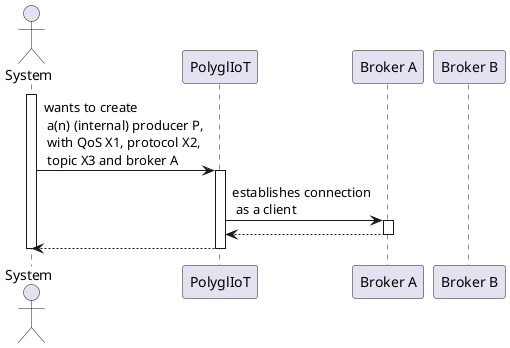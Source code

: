 @startuml

actor System as usr
participant PolyglIoT as mpt
participant "Broker A" as ba
participant "Broker B" as bb

activate usr
usr -> mpt : wants to create \n a(n) (internal) producer P,\n with QoS X1, protocol X2,\n topic X3 and broker A
activate mpt
mpt -> ba : establishes connection\n as a client
activate ba
ba --> mpt
deactivate ba
mpt --> usr
deactivate mpt
deactivate usr

@enduml